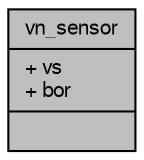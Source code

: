 digraph "vn_sensor"
{
  edge [fontname="FreeSans",fontsize="10",labelfontname="FreeSans",labelfontsize="10"];
  node [fontname="FreeSans",fontsize="10",shape=record];
  Node1 [label="{vn_sensor\n|+ vs\l+ bor\l|}",height=0.2,width=0.4,color="black", fillcolor="grey75", style="filled", fontcolor="black"];
}
